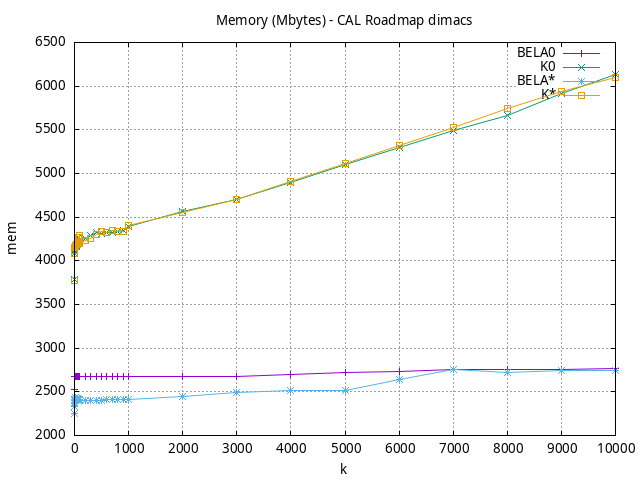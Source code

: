#!/usr/bin/gnuplot
# -*- coding: utf-8 -*-
#
# results/roadmap/dimacs/CAL/USA-road-d.CAL.mixed.mem.gnuplot
#
# Started on 01/09/2024 14:41:47
# Author: Carlos Linares López
set grid
set xlabel "k"
set ylabel "mem"

set title "Memory (Mbytes) - CAL Roadmap dimacs"

set terminal png enhanced font "Ariel,10"
set output 'USA-road-d.CAL.mixed.mem.png'

plot "-" title "BELA0"      with linesp, "-" title "K0"      with linesp, "-" title "BELA*"      with linesp, "-" title "K*"      with linesp

	1 2526.3
	2 2672.0
	3 2672.0
	4 2672.0
	5 2672.0
	6 2672.0
	7 2672.0
	8 2672.0
	9 2672.0
	10 2672.0
	20 2672.0
	30 2672.0
	40 2672.0
	50 2672.0
	60 2672.0
	70 2672.0
	80 2672.0
	90 2672.0
	100 2672.0
	200 2672.0
	300 2672.0
	400 2672.0
	500 2672.0
	600 2672.0
	700 2672.0
	800 2672.0
	900 2672.0
	1000 2672.0
	2000 2672.0
	3000 2672.0
	4000 2701.14
	5000 2719.0
	6000 2727.68
	7000 2759.11
	8000 2751.11
	9000 2752.96
	10000 2765.23
end
	1 3789.89
	2 4080.48
	3 4083.08
	4 4119.64
	5 4147.0
	6 4149.6
	7 4151.6
	8 4154.0
	9 4156.6
	10 4158.6
	20 4161.8
	30 4166.8
	40 4180.44
	50 4191.76
	60 4196.16
	70 4205.67
	80 4262.25
	90 4245.93
	100 4248.16
	200 4257.61
	300 4285.51
	400 4325.71
	500 4311.75
	600 4329.2
	700 4326.28
	800 4331.95
	900 4342.6
	1000 4392.52
	2000 4559.95
	3000 4700.45
	4000 4891.89
	5000 5106.5
	6000 5302.03
	7000 5487.54
	8000 5665.78
	9000 5916.48
	10000 6131.77
end
	1 2253.83
	2 2329.8
	3 2365.86
	4 2380.34
	5 2404.88
	6 2410.8
	7 2410.8
	8 2410.8
	9 2400.36
	10 2413.8
	20 2434.7
	30 2421.8
	40 2421.8
	50 2421.8
	60 2417.04
	70 2405.66
	80 2407.23
	90 2410.09
	100 2408.22
	200 2405.37
	300 2403.66
	400 2403.89
	500 2404.62
	600 2412.04
	700 2412.27
	800 2412.55
	900 2413.13
	1000 2407.33
	2000 2442.33
	3000 2495.63
	4000 2514.04
	5000 2519.25
	6000 2644.48
	7000 2753.75
	8000 2721.18
	9000 2741.43
	10000 2745.31
end
	1 3769.24
	2 4079.48
	3 4082.08
	4 4084.08
	5 4122.0
	6 4149.56
	7 4151.56
	8 4153.56
	9 4155.96
	10 4158.56
	20 4171.36
	30 4182.12
	40 4186.72
	50 4191.12
	60 4196.12
	70 4205.63
	80 4270.2
	90 4289.12
	100 4201.79
	200 4230.79
	300 4259.16
	400 4297.79
	500 4333.42
	600 4326.75
	700 4341.91
	800 4340.27
	900 4339.16
	1000 4406.0
	2000 4553.51
	3000 4699.8
	4000 4906.79
	5000 5117.49
	6000 5326.14
	7000 5528.95
	8000 5748.99
	9000 5939.06
	10000 6100.91
end

